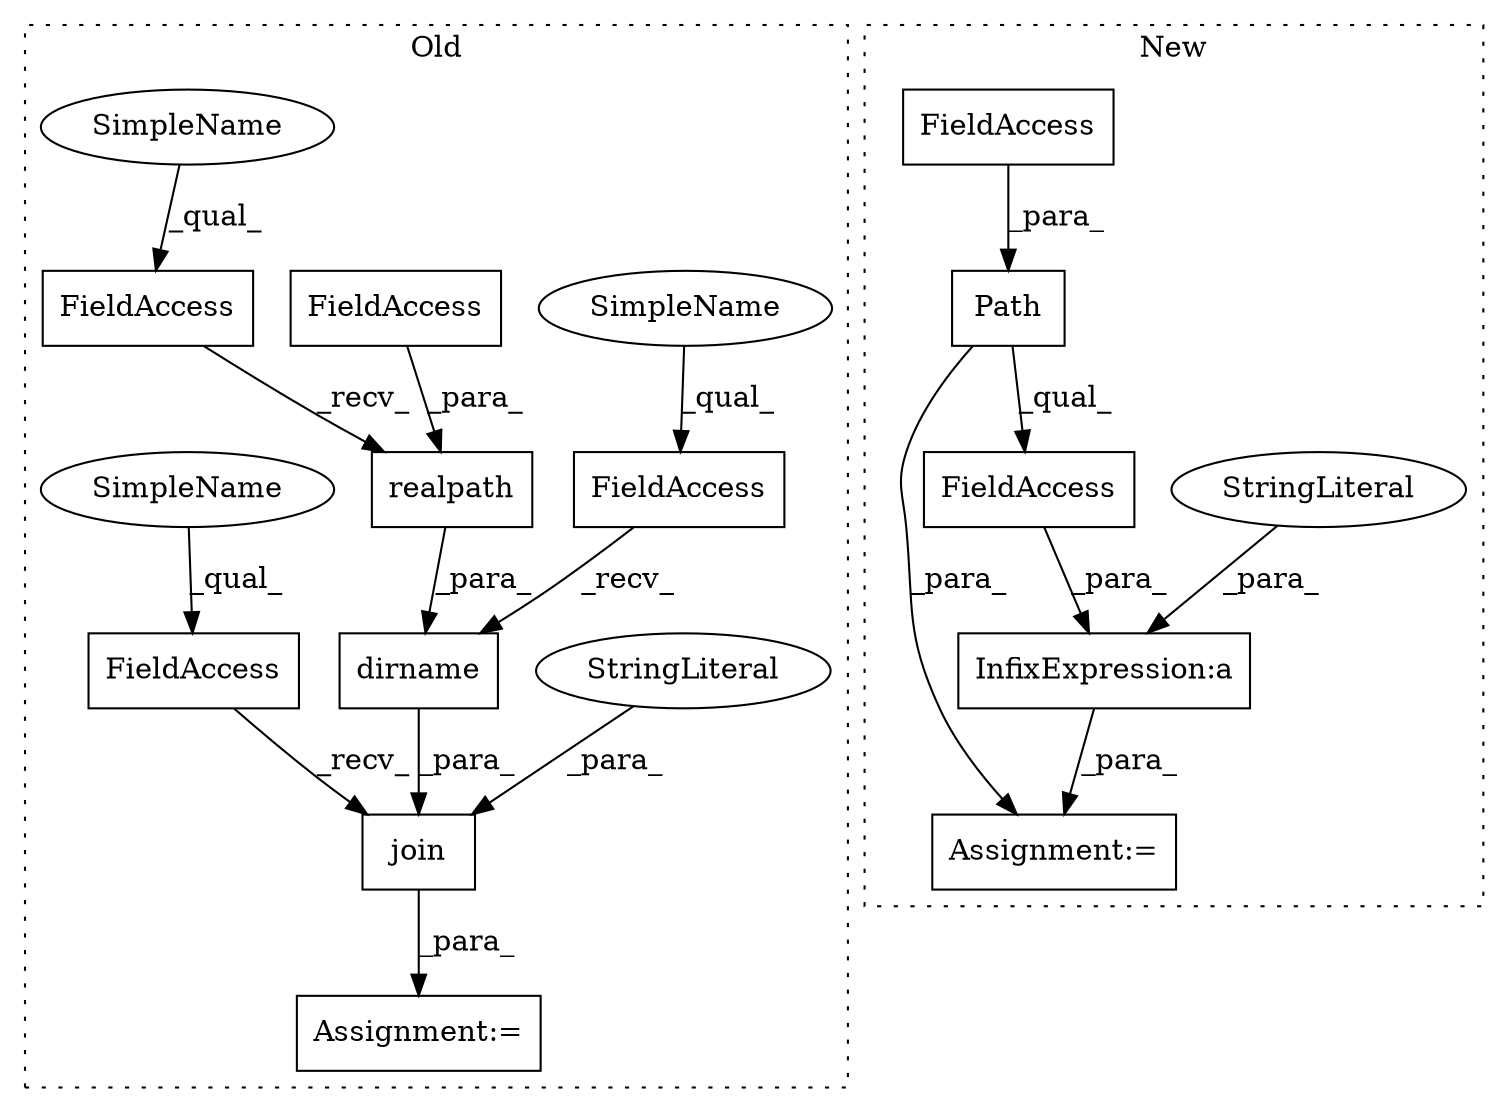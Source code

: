 digraph G {
subgraph cluster0 {
1 [label="join" a="32" s="192,253" l="5,1" shape="box"];
3 [label="FieldAccess" a="22" s="184" l="7" shape="box"];
4 [label="StringLiteral" a="45" s="241" l="12" shape="ellipse"];
7 [label="FieldAccess" a="22" s="197" l="7" shape="box"];
8 [label="FieldAccess" a="22" s="213" l="7" shape="box"];
9 [label="Assignment:=" a="7" s="183" l="1" shape="box"];
11 [label="dirname" a="32" s="205,239" l="8,1" shape="box"];
14 [label="realpath" a="32" s="221,238" l="9,1" shape="box"];
15 [label="FieldAccess" a="22" s="230" l="8" shape="box"];
16 [label="SimpleName" a="42" s="197" l="2" shape="ellipse"];
17 [label="SimpleName" a="42" s="213" l="2" shape="ellipse"];
18 [label="SimpleName" a="42" s="184" l="2" shape="ellipse"];
label = "Old";
style="dotted";
}
subgraph cluster1 {
2 [label="Path" a="32" s="176,189" l="5,1" shape="box"];
5 [label="InfixExpression:a" a="27" s="197" l="3" shape="box"];
6 [label="StringLiteral" a="45" s="200" l="12" shape="ellipse"];
10 [label="Assignment:=" a="7" s="174" l="1" shape="box"];
12 [label="FieldAccess" a="22" s="181" l="8" shape="box"];
13 [label="FieldAccess" a="22" s="176" l="21" shape="box"];
label = "New";
style="dotted";
}
1 -> 9 [label="_para_"];
2 -> 10 [label="_para_"];
2 -> 13 [label="_qual_"];
3 -> 1 [label="_recv_"];
4 -> 1 [label="_para_"];
5 -> 10 [label="_para_"];
6 -> 5 [label="_para_"];
7 -> 11 [label="_recv_"];
8 -> 14 [label="_recv_"];
11 -> 1 [label="_para_"];
12 -> 2 [label="_para_"];
13 -> 5 [label="_para_"];
14 -> 11 [label="_para_"];
15 -> 14 [label="_para_"];
16 -> 7 [label="_qual_"];
17 -> 8 [label="_qual_"];
18 -> 3 [label="_qual_"];
}